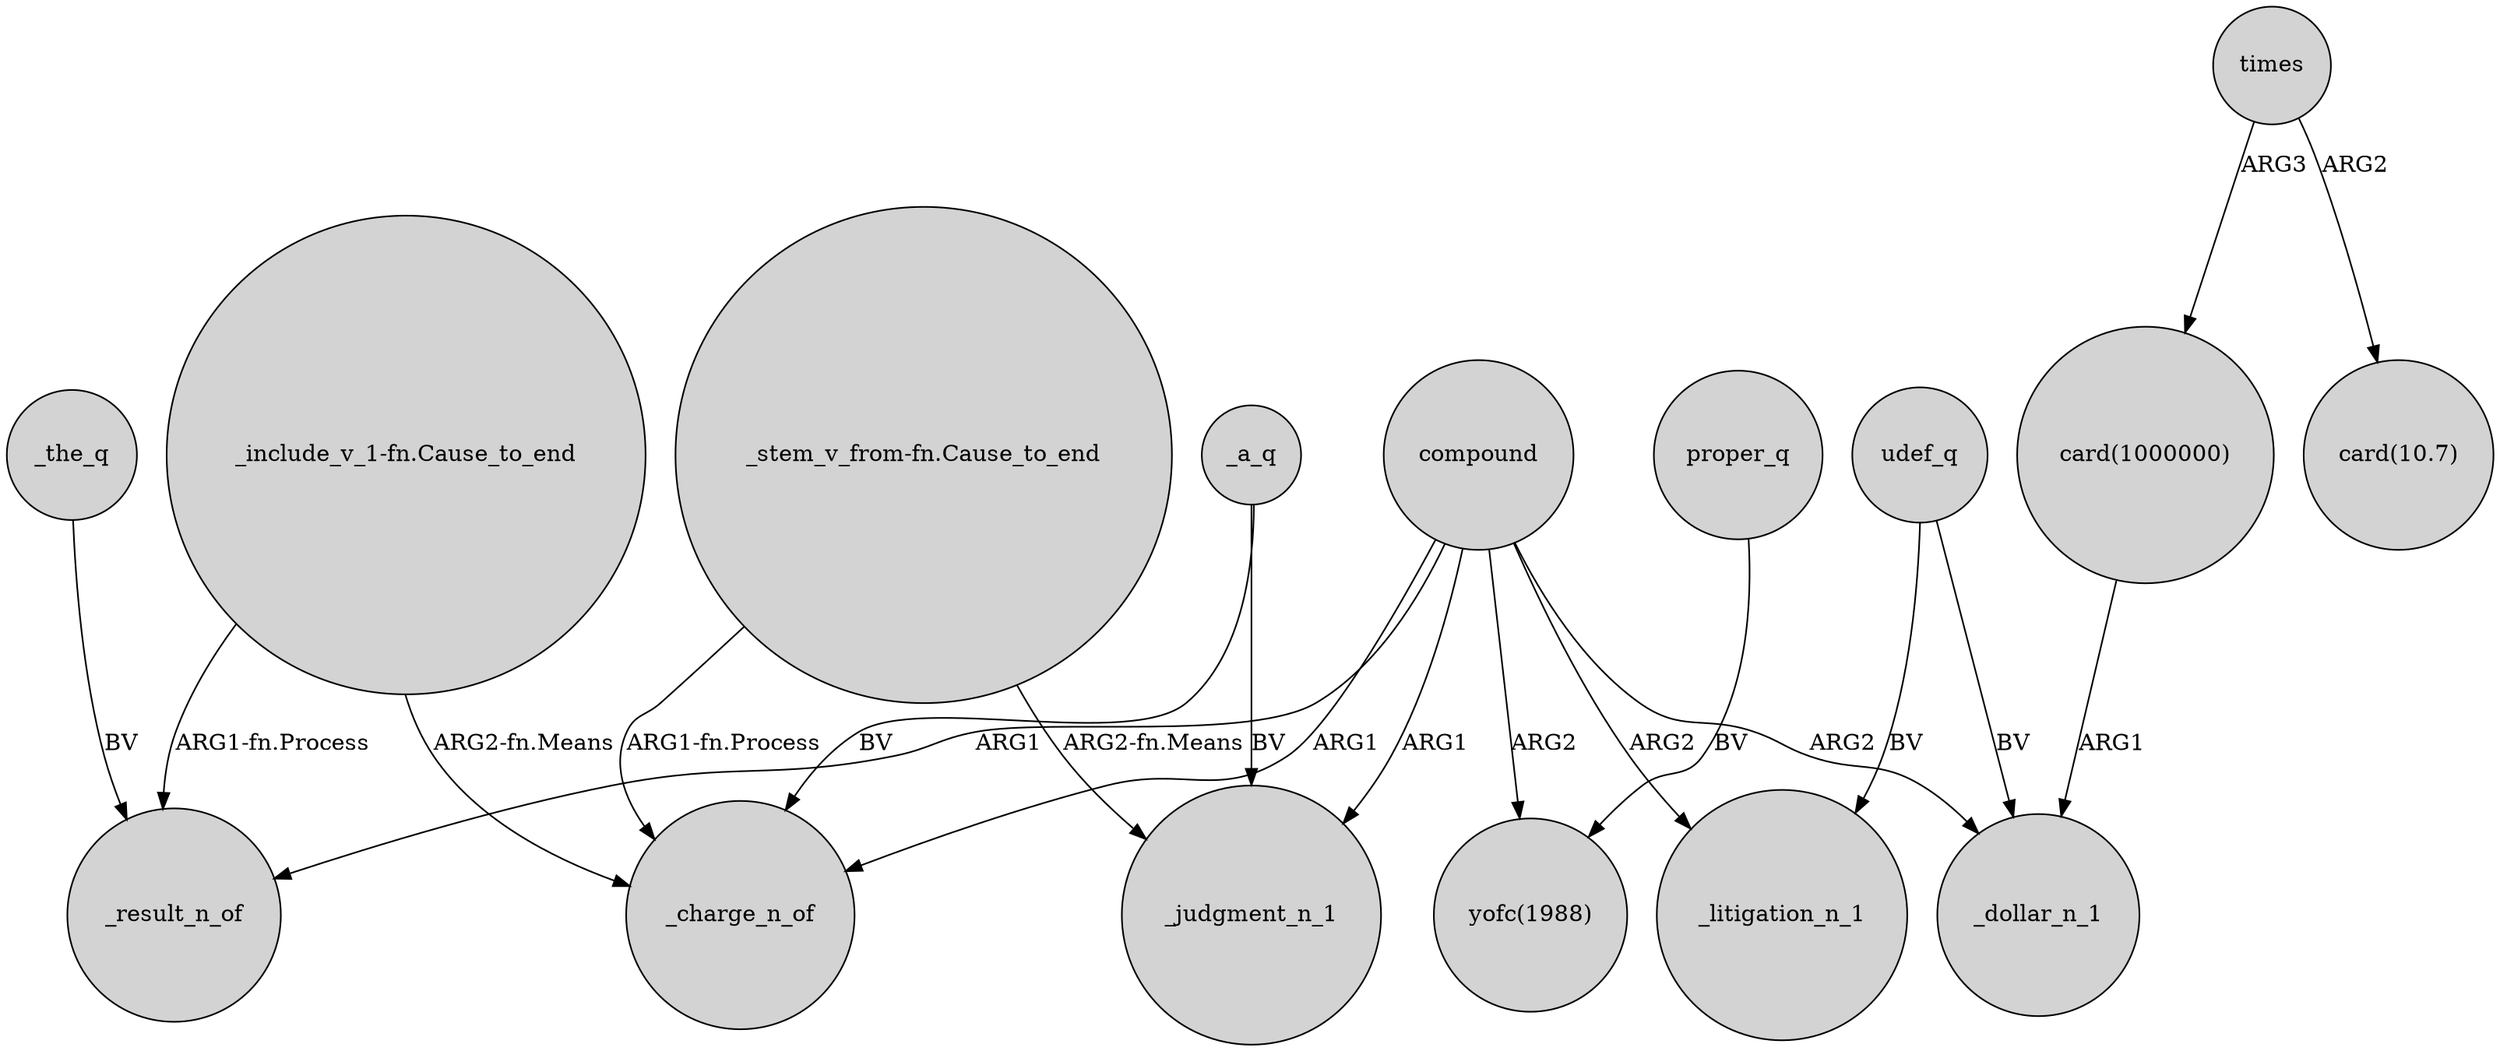 digraph {
	node [shape=circle style=filled]
	"_include_v_1-fn.Cause_to_end" -> _result_n_of [label="ARG1-fn.Process"]
	"_include_v_1-fn.Cause_to_end" -> _charge_n_of [label="ARG2-fn.Means"]
	compound -> "yofc(1988)" [label=ARG2]
	times -> "card(1000000)" [label=ARG3]
	compound -> _judgment_n_1 [label=ARG1]
	compound -> _dollar_n_1 [label=ARG2]
	_a_q -> _charge_n_of [label=BV]
	"_stem_v_from-fn.Cause_to_end" -> _charge_n_of [label="ARG1-fn.Process"]
	compound -> _charge_n_of [label=ARG1]
	_the_q -> _result_n_of [label=BV]
	udef_q -> _dollar_n_1 [label=BV]
	"card(1000000)" -> _dollar_n_1 [label=ARG1]
	proper_q -> "yofc(1988)" [label=BV]
	udef_q -> _litigation_n_1 [label=BV]
	compound -> _litigation_n_1 [label=ARG2]
	compound -> _result_n_of [label=ARG1]
	"_stem_v_from-fn.Cause_to_end" -> _judgment_n_1 [label="ARG2-fn.Means"]
	times -> "card(10.7)" [label=ARG2]
	_a_q -> _judgment_n_1 [label=BV]
}
